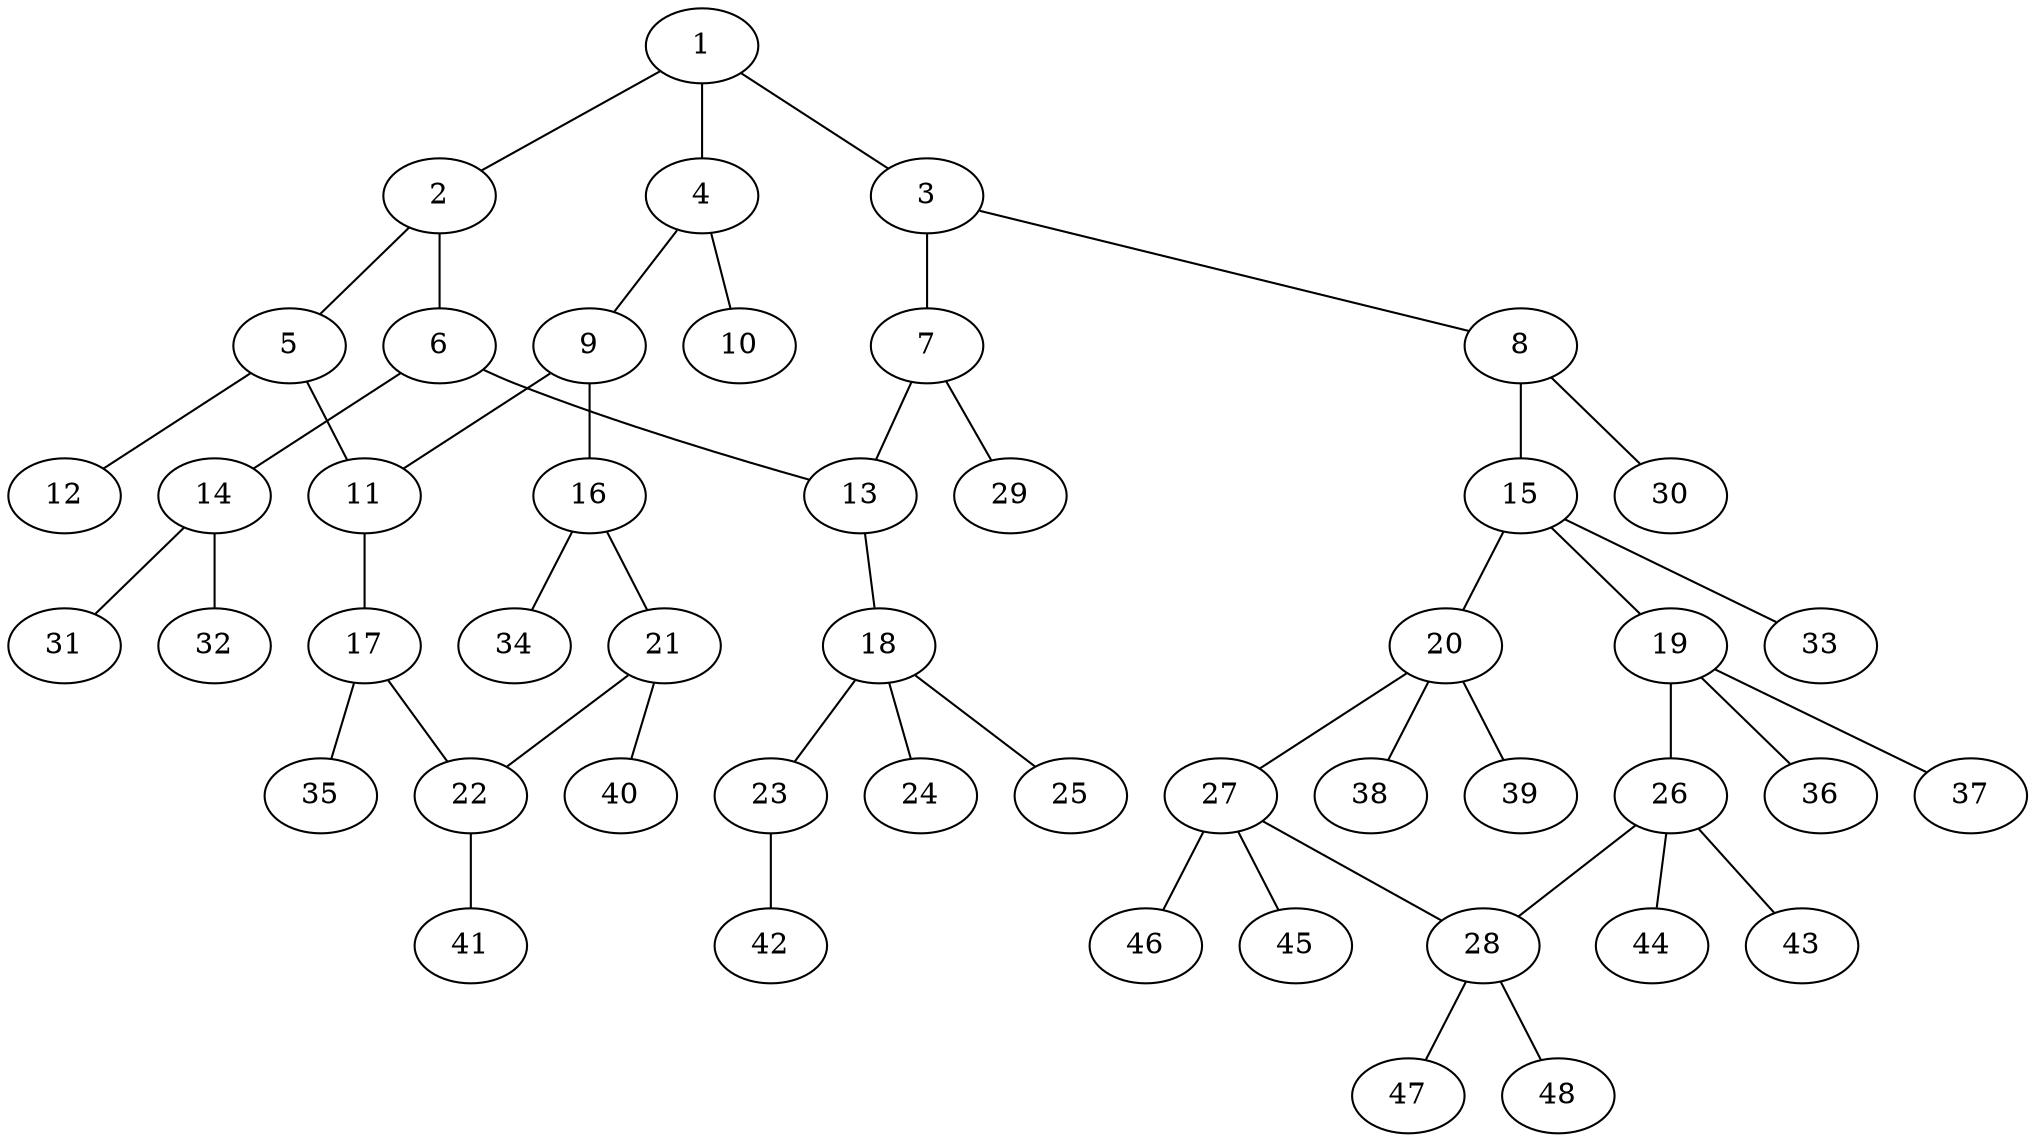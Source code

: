 graph molecule_3732 {
	1	 [chem=C];
	2	 [chem=C];
	1 -- 2	 [valence=1];
	3	 [chem=C];
	1 -- 3	 [valence=2];
	4	 [chem=C];
	1 -- 4	 [valence=1];
	5	 [chem=C];
	2 -- 5	 [valence=1];
	6	 [chem=C];
	2 -- 6	 [valence=2];
	7	 [chem=C];
	3 -- 7	 [valence=1];
	8	 [chem=N];
	3 -- 8	 [valence=1];
	9	 [chem=C];
	4 -- 9	 [valence=1];
	10	 [chem=O];
	4 -- 10	 [valence=2];
	11	 [chem=C];
	5 -- 11	 [valence=1];
	12	 [chem=O];
	5 -- 12	 [valence=2];
	13	 [chem=C];
	6 -- 13	 [valence=1];
	14	 [chem=N];
	6 -- 14	 [valence=1];
	7 -- 13	 [valence=2];
	29	 [chem=H];
	7 -- 29	 [valence=1];
	15	 [chem=C];
	8 -- 15	 [valence=1];
	30	 [chem=H];
	8 -- 30	 [valence=1];
	9 -- 11	 [valence=2];
	16	 [chem=C];
	9 -- 16	 [valence=1];
	17	 [chem=C];
	11 -- 17	 [valence=1];
	18	 [chem=S];
	13 -- 18	 [valence=1];
	31	 [chem=H];
	14 -- 31	 [valence=1];
	32	 [chem=H];
	14 -- 32	 [valence=1];
	19	 [chem=C];
	15 -- 19	 [valence=1];
	20	 [chem=C];
	15 -- 20	 [valence=1];
	33	 [chem=H];
	15 -- 33	 [valence=1];
	21	 [chem=C];
	16 -- 21	 [valence=2];
	34	 [chem=H];
	16 -- 34	 [valence=1];
	22	 [chem=C];
	17 -- 22	 [valence=2];
	35	 [chem=H];
	17 -- 35	 [valence=1];
	23	 [chem=O];
	18 -- 23	 [valence=1];
	24	 [chem=O];
	18 -- 24	 [valence=2];
	25	 [chem=O];
	18 -- 25	 [valence=2];
	26	 [chem=C];
	19 -- 26	 [valence=1];
	36	 [chem=H];
	19 -- 36	 [valence=1];
	37	 [chem=H];
	19 -- 37	 [valence=1];
	27	 [chem=C];
	20 -- 27	 [valence=1];
	38	 [chem=H];
	20 -- 38	 [valence=1];
	39	 [chem=H];
	20 -- 39	 [valence=1];
	21 -- 22	 [valence=1];
	40	 [chem=H];
	21 -- 40	 [valence=1];
	41	 [chem=H];
	22 -- 41	 [valence=1];
	42	 [chem=H];
	23 -- 42	 [valence=1];
	28	 [chem=C];
	26 -- 28	 [valence=1];
	43	 [chem=H];
	26 -- 43	 [valence=1];
	44	 [chem=H];
	26 -- 44	 [valence=1];
	27 -- 28	 [valence=1];
	45	 [chem=H];
	27 -- 45	 [valence=1];
	46	 [chem=H];
	27 -- 46	 [valence=1];
	47	 [chem=H];
	28 -- 47	 [valence=1];
	48	 [chem=H];
	28 -- 48	 [valence=1];
}
